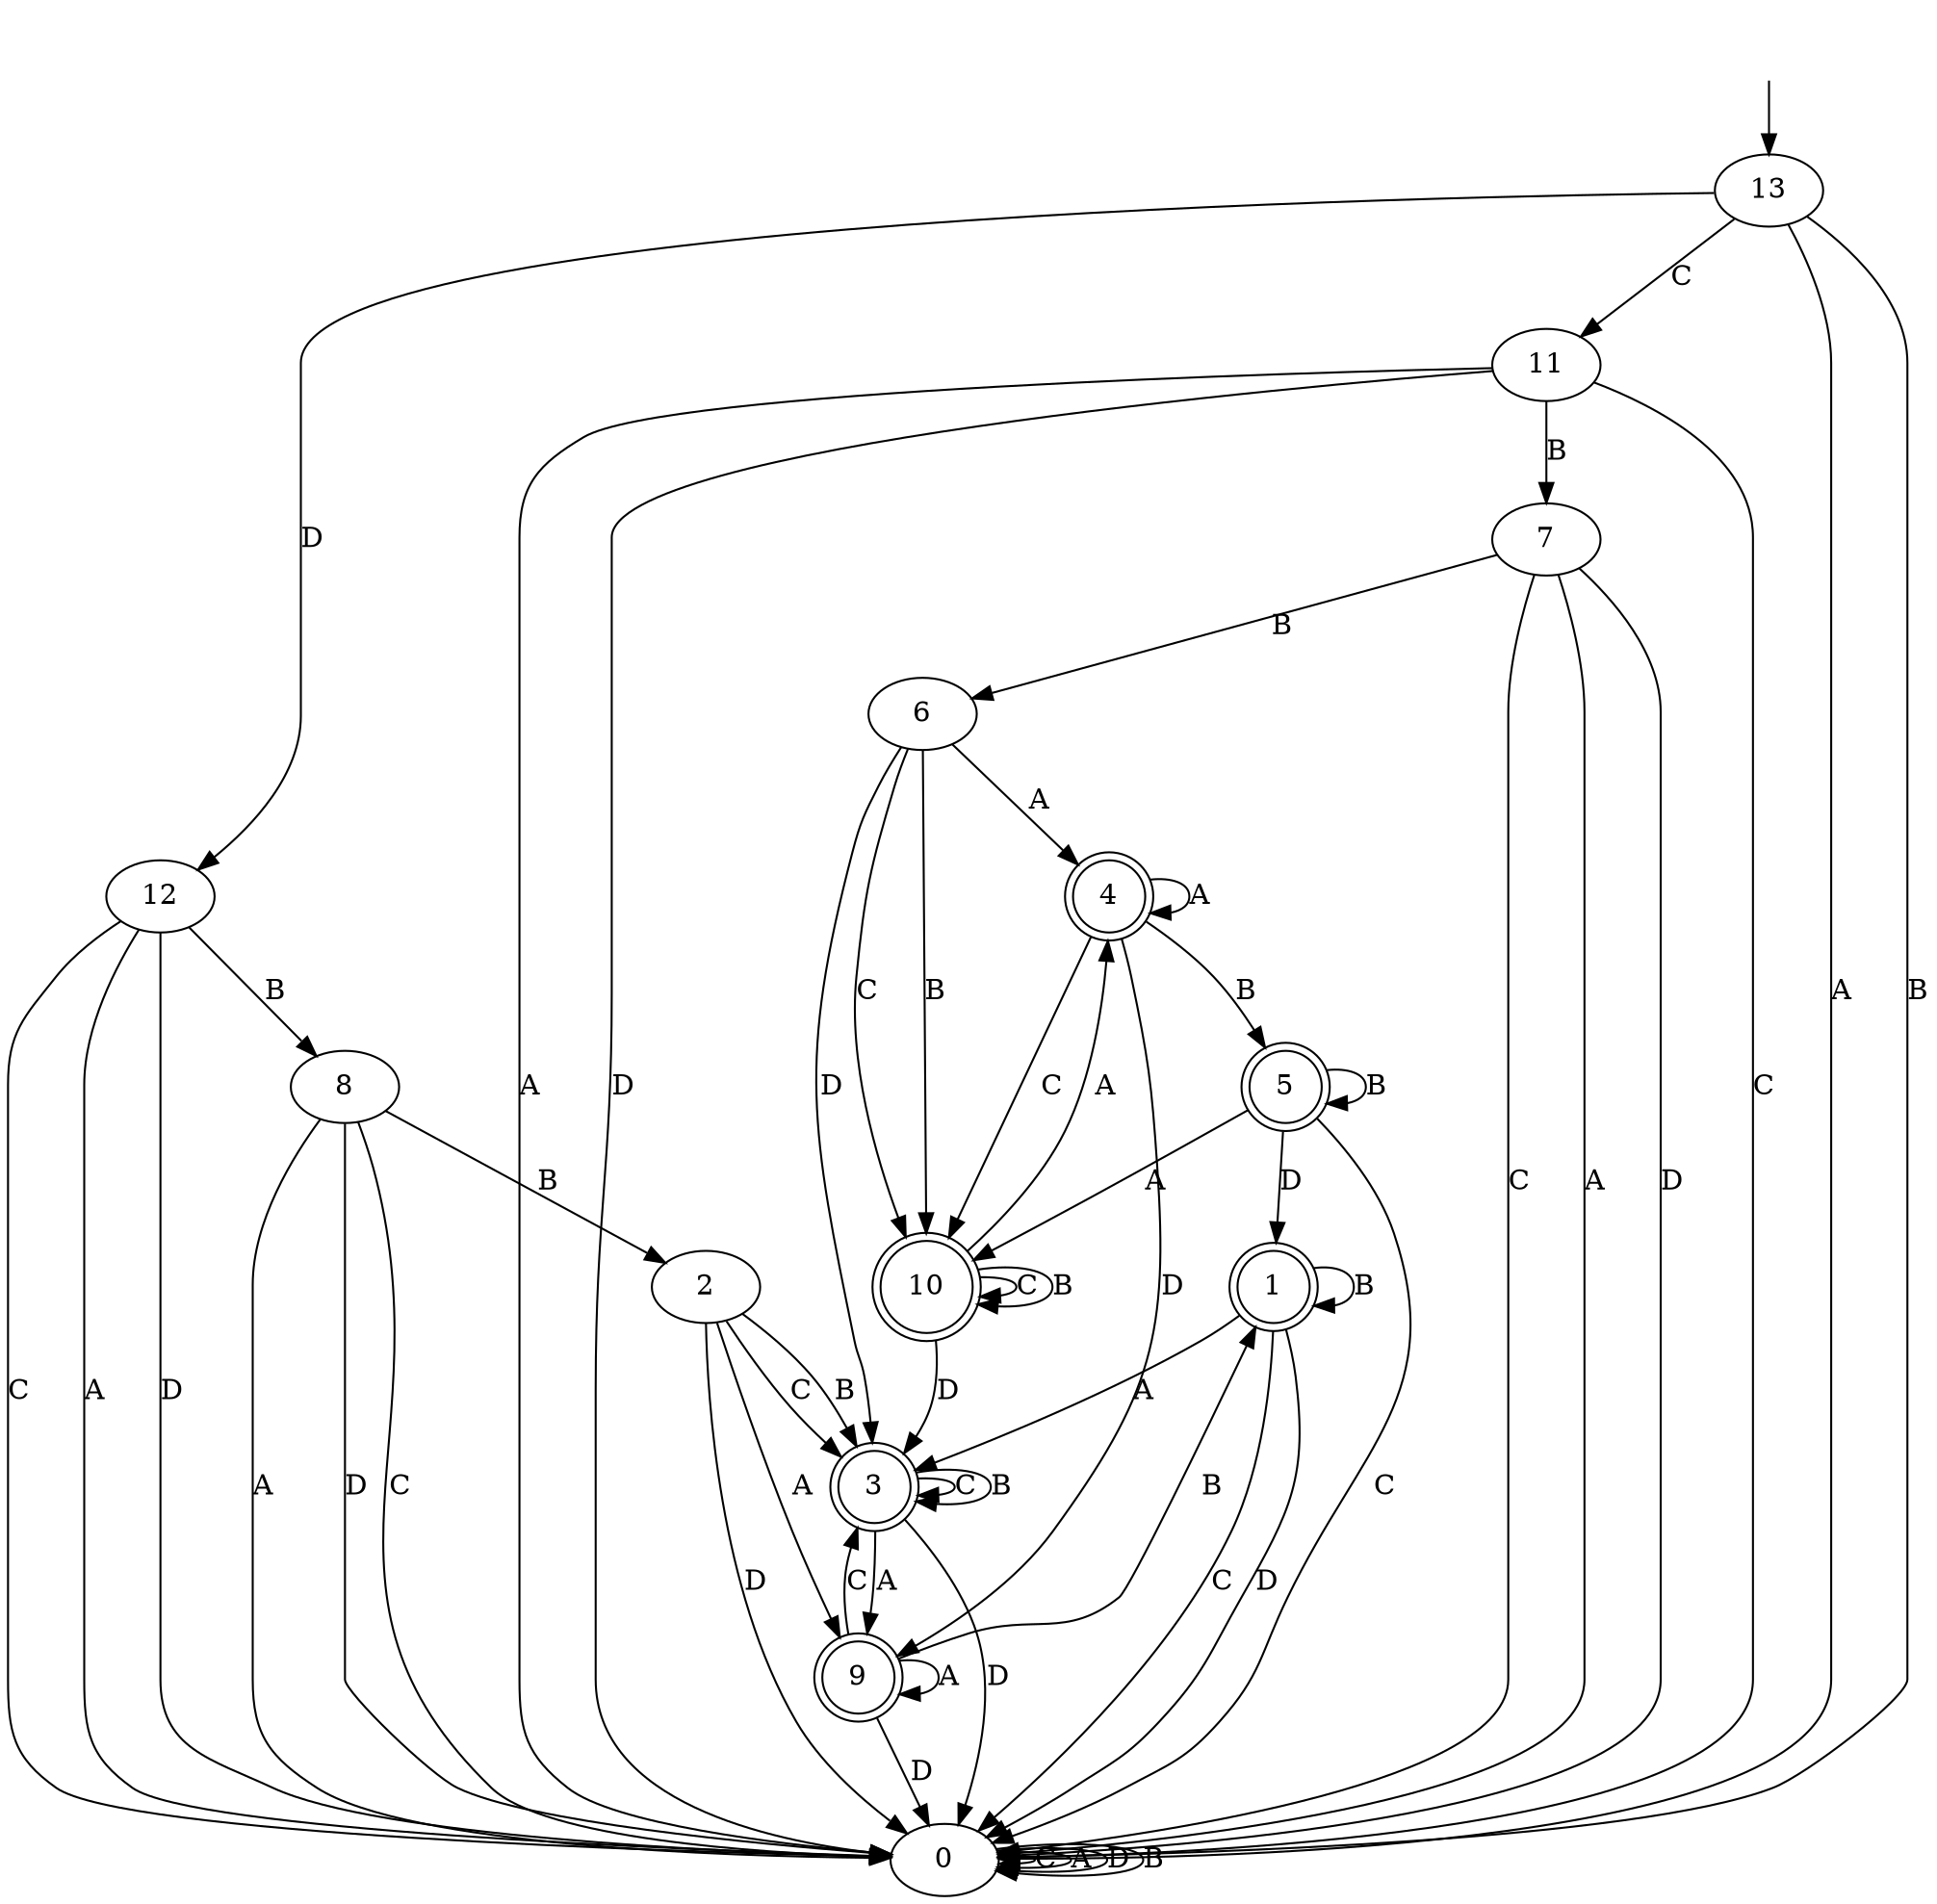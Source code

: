 digraph "3_all_except_m_b" {
0 [label="0"];
1 [label="1", shape=doublecircle];
2 [label="2"];
3 [label="3", shape=doublecircle];
4 [label="4", shape=doublecircle];
5 [label="5", shape=doublecircle];
6 [label="6"];
7 [label="7"];
8 [label="8"];
9 [label="9", shape=doublecircle];
10 [label="10", shape=doublecircle];
11 [label="11"];
12 [label="12"];
13 [label="13"];
0 -> 0  [label="C"];
0 -> 0  [label="A"];
0 -> 0  [label="D"];
0 -> 0  [label="B"];
1 -> 0  [label="C"];
1 -> 3  [label="A"];
1 -> 0  [label="D"];
1 -> 1  [label="B"];
2 -> 3  [label="C"];
2 -> 9  [label="A"];
2 -> 0  [label="D"];
2 -> 3  [label="B"];
3 -> 3  [label="C"];
3 -> 9  [label="A"];
3 -> 0  [label="D"];
3 -> 3  [label="B"];
4 -> 10  [label="C"];
4 -> 4  [label="A"];
4 -> 9  [label="D"];
4 -> 5  [label="B"];
5 -> 0  [label="C"];
5 -> 10  [label="A"];
5 -> 1  [label="D"];
5 -> 5  [label="B"];
6 -> 10  [label="C"];
6 -> 4  [label="A"];
6 -> 3  [label="D"];
6 -> 10  [label="B"];
7 -> 0  [label="C"];
7 -> 0  [label="A"];
7 -> 0  [label="D"];
7 -> 6  [label="B"];
8 -> 0  [label="C"];
8 -> 0  [label="A"];
8 -> 0  [label="D"];
8 -> 2  [label="B"];
9 -> 3  [label="C"];
9 -> 9  [label="A"];
9 -> 0  [label="D"];
9 -> 1  [label="B"];
10 -> 10  [label="C"];
10 -> 4  [label="A"];
10 -> 3  [label="D"];
10 -> 10  [label="B"];
11 -> 0  [label="C"];
11 -> 0  [label="A"];
11 -> 0  [label="D"];
11 -> 7  [label="B"];
12 -> 0  [label="C"];
12 -> 0  [label="A"];
12 -> 0  [label="D"];
12 -> 8  [label="B"];
13 -> 11  [label="C"];
13 -> 0  [label="A"];
13 -> 12  [label="D"];
13 -> 0  [label="B"];
__start0 [label="", shape=none];
__start0 -> 13  [label=""];
}

